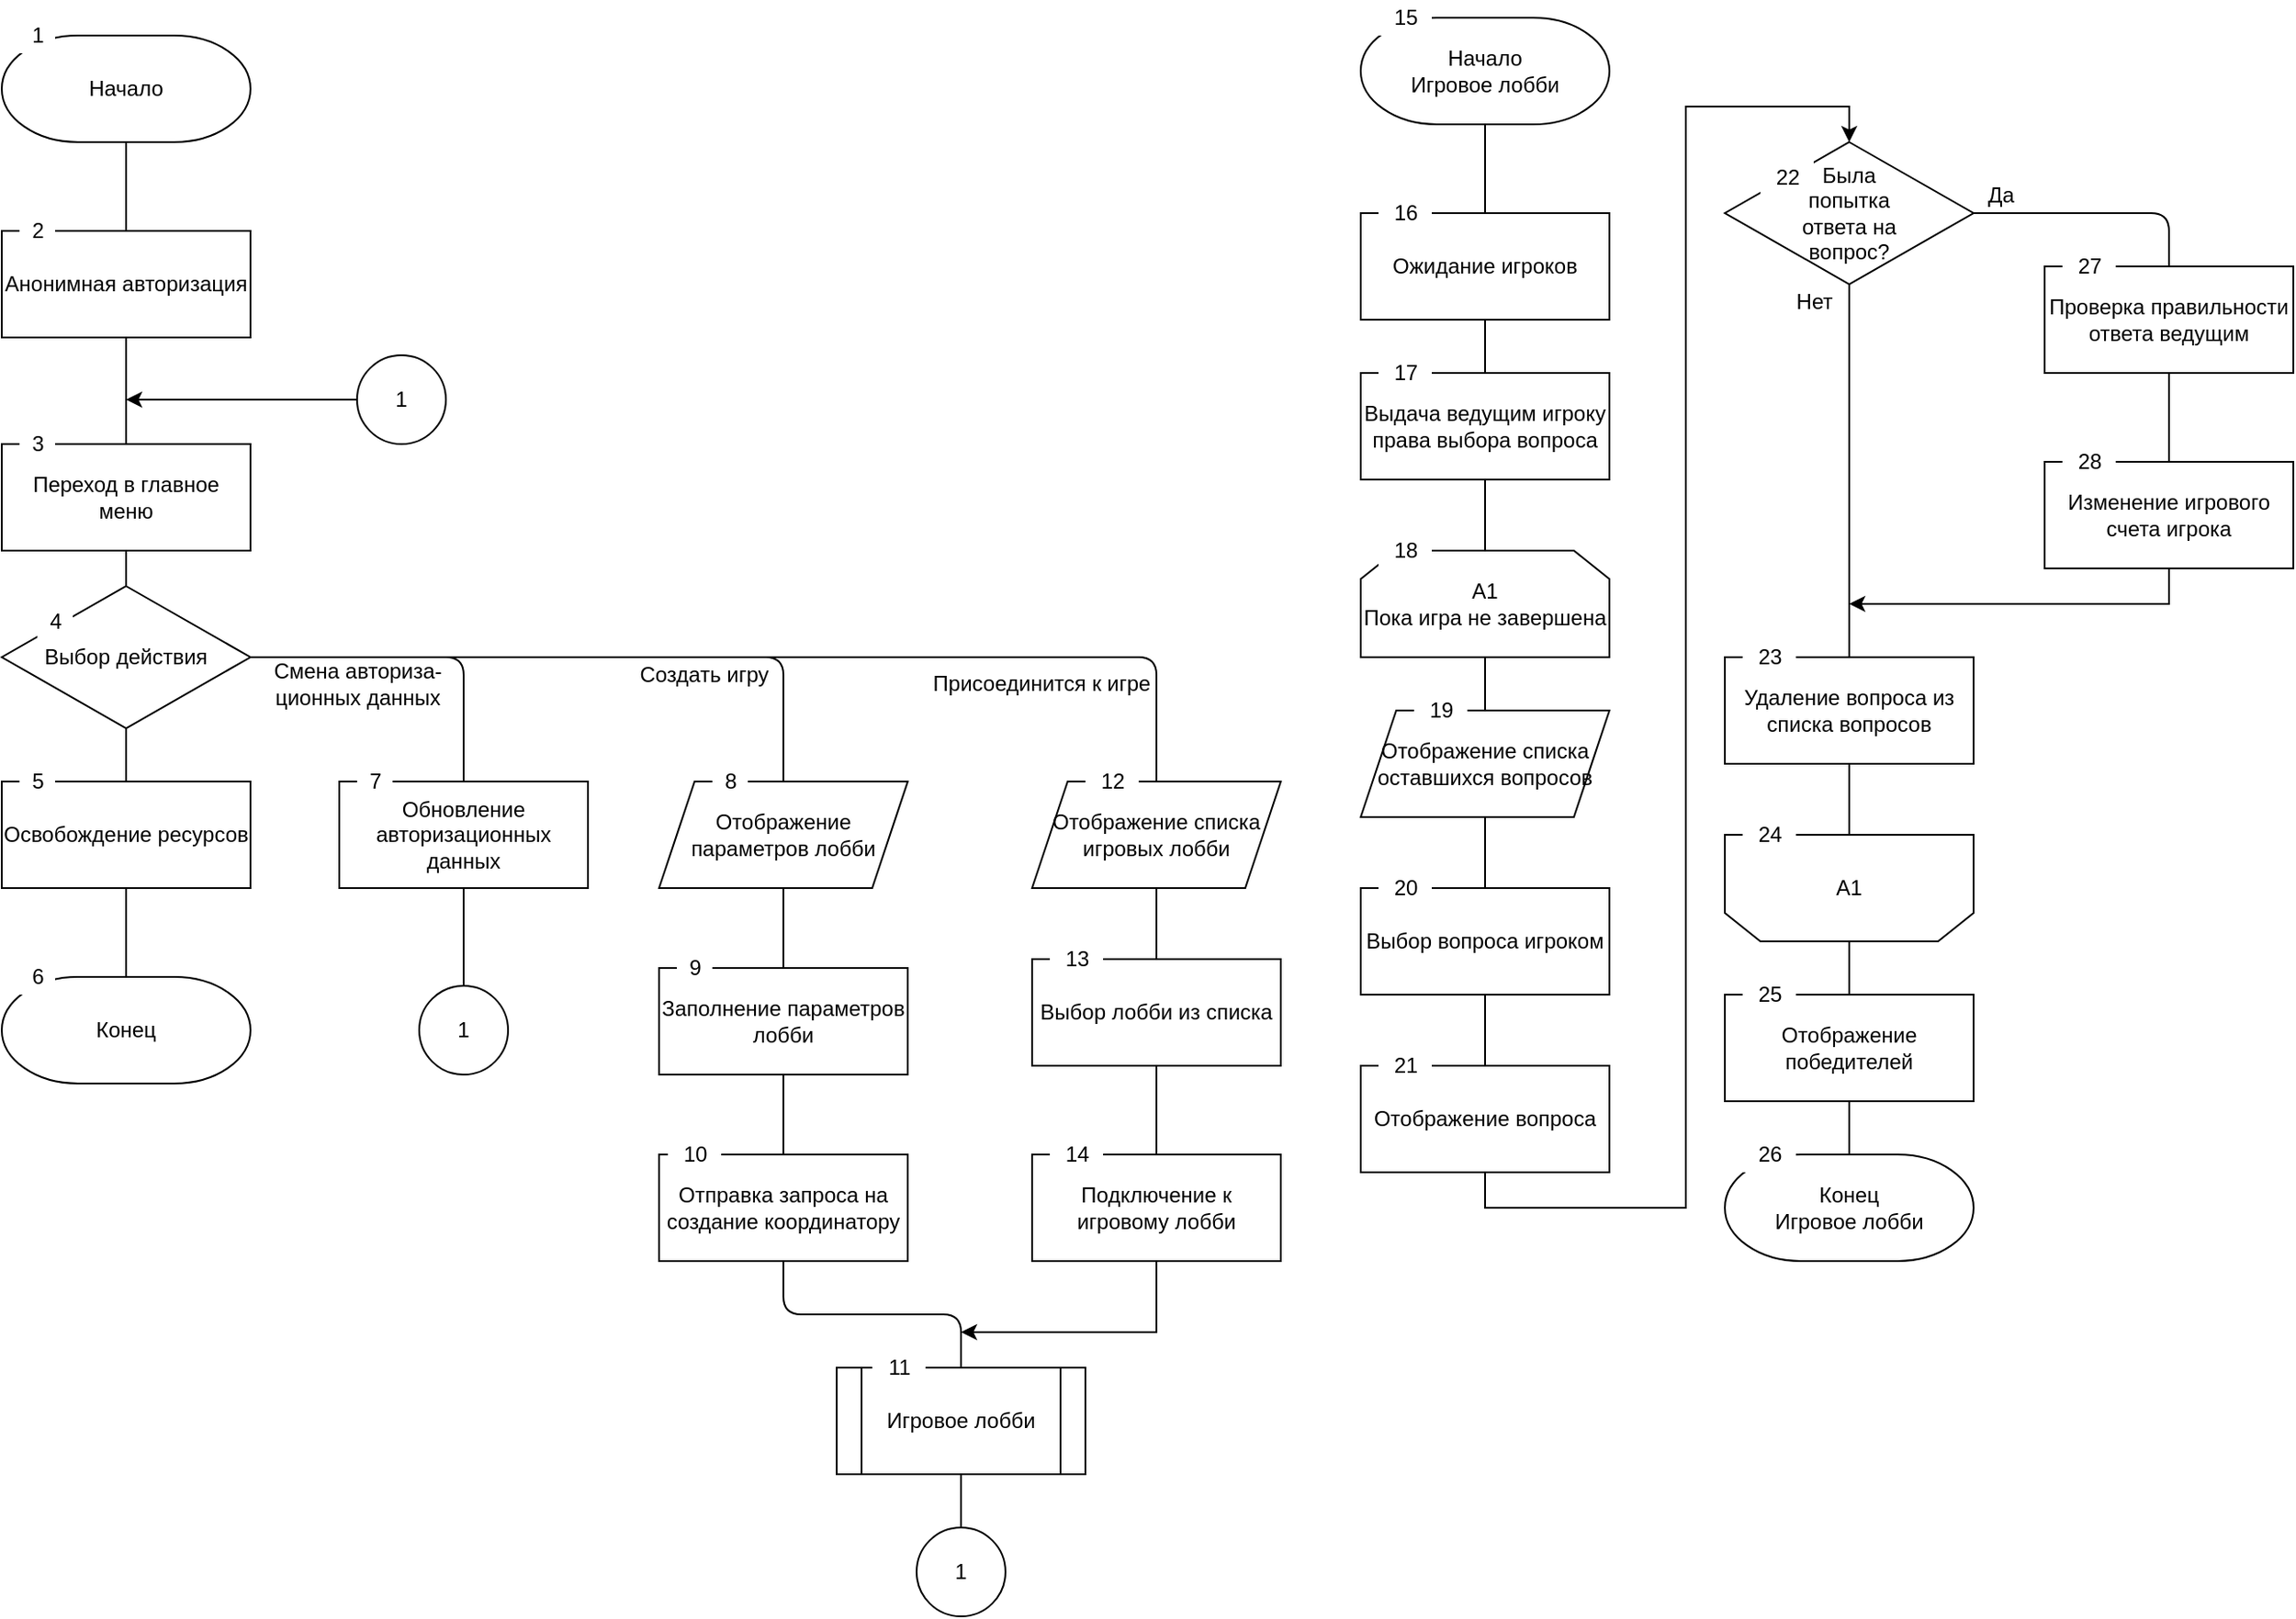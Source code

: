 <mxfile version="14.4.3" type="device"><diagram id="gBVzImfNDz74cVHBCHOD" name="Page-1"><mxGraphModel dx="1422" dy="1922" grid="1" gridSize="10" guides="1" tooltips="1" connect="1" arrows="1" fold="1" page="1" pageScale="1" pageWidth="850" pageHeight="1100" math="0" shadow="0"><root><mxCell id="0"/><mxCell id="1" parent="0"/><mxCell id="MDxPReBmt5E8EihdLjVZ-126" style="edgeStyle=orthogonalEdgeStyle;rounded=1;orthogonalLoop=1;jettySize=auto;html=1;entryX=0.5;entryY=0;entryDx=0;entryDy=0;endArrow=none;" parent="1" source="MDxPReBmt5E8EihdLjVZ-124" target="MDxPReBmt5E8EihdLjVZ-125" edge="1"><mxGeometry relative="1" as="geometry"/></mxCell><mxCell id="MDxPReBmt5E8EihdLjVZ-124" value="Начало" style="strokeWidth=1;html=1;shape=mxgraph.flowchart.terminator;whiteSpace=wrap;fontStyle=0" parent="1" vertex="1"><mxGeometry x="350" y="-1070" width="140" height="60" as="geometry"/></mxCell><mxCell id="MDxPReBmt5E8EihdLjVZ-131" style="edgeStyle=orthogonalEdgeStyle;rounded=1;orthogonalLoop=1;jettySize=auto;html=1;entryX=0.5;entryY=0;entryDx=0;entryDy=0;endArrow=none;" parent="1" source="MDxPReBmt5E8EihdLjVZ-125" target="MDxPReBmt5E8EihdLjVZ-127" edge="1"><mxGeometry relative="1" as="geometry"/></mxCell><mxCell id="MDxPReBmt5E8EihdLjVZ-125" value="Анонимная авторизация" style="rounded=0;whiteSpace=wrap;html=1;" parent="1" vertex="1"><mxGeometry x="350" y="-960" width="140" height="60" as="geometry"/></mxCell><mxCell id="MDxPReBmt5E8EihdLjVZ-132" style="edgeStyle=orthogonalEdgeStyle;rounded=1;orthogonalLoop=1;jettySize=auto;html=1;entryX=0.5;entryY=0;entryDx=0;entryDy=0;endArrow=none;" parent="1" source="MDxPReBmt5E8EihdLjVZ-127" target="MDxPReBmt5E8EihdLjVZ-128" edge="1"><mxGeometry relative="1" as="geometry"/></mxCell><mxCell id="MDxPReBmt5E8EihdLjVZ-127" value="Переход в главное меню" style="rounded=0;whiteSpace=wrap;html=1;" parent="1" vertex="1"><mxGeometry x="350" y="-840" width="140" height="60" as="geometry"/></mxCell><mxCell id="MDxPReBmt5E8EihdLjVZ-138" style="edgeStyle=orthogonalEdgeStyle;rounded=1;orthogonalLoop=1;jettySize=auto;html=1;entryX=0.5;entryY=0;entryDx=0;entryDy=0;endArrow=none;" parent="1" source="MDxPReBmt5E8EihdLjVZ-128" target="MDxPReBmt5E8EihdLjVZ-137" edge="1"><mxGeometry relative="1" as="geometry"/></mxCell><mxCell id="MDxPReBmt5E8EihdLjVZ-141" style="edgeStyle=orthogonalEdgeStyle;rounded=1;orthogonalLoop=1;jettySize=auto;html=1;entryX=0.5;entryY=0;entryDx=0;entryDy=0;endArrow=none;" parent="1" source="MDxPReBmt5E8EihdLjVZ-128" target="MDxPReBmt5E8EihdLjVZ-129" edge="1"><mxGeometry relative="1" as="geometry"/></mxCell><mxCell id="MDxPReBmt5E8EihdLjVZ-144" style="edgeStyle=orthogonalEdgeStyle;rounded=1;orthogonalLoop=1;jettySize=auto;html=1;entryX=0.5;entryY=0;entryDx=0;entryDy=0;endArrow=none;" parent="1" source="MDxPReBmt5E8EihdLjVZ-128" target="MDxPReBmt5E8EihdLjVZ-143" edge="1"><mxGeometry relative="1" as="geometry"/></mxCell><mxCell id="MDxPReBmt5E8EihdLjVZ-156" style="edgeStyle=orthogonalEdgeStyle;rounded=1;orthogonalLoop=1;jettySize=auto;html=1;exitX=1;exitY=0.5;exitDx=0;exitDy=0;entryX=0.5;entryY=0;entryDx=0;entryDy=0;endArrow=none;" parent="1" source="MDxPReBmt5E8EihdLjVZ-128" target="MDxPReBmt5E8EihdLjVZ-152" edge="1"><mxGeometry relative="1" as="geometry"/></mxCell><mxCell id="MDxPReBmt5E8EihdLjVZ-128" value="Выбор действия" style="rhombus;whiteSpace=wrap;html=1;strokeWidth=1;" parent="1" vertex="1"><mxGeometry x="350" y="-760" width="140" height="80" as="geometry"/></mxCell><mxCell id="MDxPReBmt5E8EihdLjVZ-135" style="edgeStyle=orthogonalEdgeStyle;rounded=1;orthogonalLoop=1;jettySize=auto;html=1;entryX=0.5;entryY=0;entryDx=0;entryDy=0;endArrow=none;" parent="1" source="MDxPReBmt5E8EihdLjVZ-129" target="MDxPReBmt5E8EihdLjVZ-134" edge="1"><mxGeometry relative="1" as="geometry"/></mxCell><mxCell id="MDxPReBmt5E8EihdLjVZ-129" value="Обновление авторизационных данных" style="rounded=0;whiteSpace=wrap;html=1;" parent="1" vertex="1"><mxGeometry x="540" y="-650" width="140" height="60" as="geometry"/></mxCell><mxCell id="MDxPReBmt5E8EihdLjVZ-133" style="edgeStyle=orthogonalEdgeStyle;rounded=0;orthogonalLoop=1;jettySize=auto;html=1;" parent="1" source="MDxPReBmt5E8EihdLjVZ-130" edge="1"><mxGeometry relative="1" as="geometry"><mxPoint x="420" y="-865" as="targetPoint"/></mxGeometry></mxCell><mxCell id="MDxPReBmt5E8EihdLjVZ-130" value="1" style="ellipse;whiteSpace=wrap;html=1;aspect=fixed;" parent="1" vertex="1"><mxGeometry x="550" y="-890" width="50" height="50" as="geometry"/></mxCell><mxCell id="MDxPReBmt5E8EihdLjVZ-134" value="1" style="ellipse;whiteSpace=wrap;html=1;aspect=fixed;" parent="1" vertex="1"><mxGeometry x="585" y="-535" width="50" height="50" as="geometry"/></mxCell><mxCell id="MDxPReBmt5E8EihdLjVZ-140" style="edgeStyle=orthogonalEdgeStyle;rounded=1;orthogonalLoop=1;jettySize=auto;html=1;entryX=0.5;entryY=0;entryDx=0;entryDy=0;entryPerimeter=0;endArrow=none;" parent="1" source="MDxPReBmt5E8EihdLjVZ-137" target="MDxPReBmt5E8EihdLjVZ-139" edge="1"><mxGeometry relative="1" as="geometry"/></mxCell><mxCell id="MDxPReBmt5E8EihdLjVZ-137" value="Освобождение ресурсов" style="rounded=0;whiteSpace=wrap;html=1;" parent="1" vertex="1"><mxGeometry x="350" y="-650" width="140" height="60" as="geometry"/></mxCell><mxCell id="MDxPReBmt5E8EihdLjVZ-139" value="Конец" style="strokeWidth=1;html=1;shape=mxgraph.flowchart.terminator;whiteSpace=wrap;fontStyle=0" parent="1" vertex="1"><mxGeometry x="350" y="-540" width="140" height="60" as="geometry"/></mxCell><mxCell id="MDxPReBmt5E8EihdLjVZ-169" style="edgeStyle=orthogonalEdgeStyle;rounded=1;orthogonalLoop=1;jettySize=auto;html=1;entryX=0.5;entryY=0;entryDx=0;entryDy=0;endArrow=none;" parent="1" source="MDxPReBmt5E8EihdLjVZ-143" target="MDxPReBmt5E8EihdLjVZ-165" edge="1"><mxGeometry relative="1" as="geometry"/></mxCell><mxCell id="MDxPReBmt5E8EihdLjVZ-143" value="Отображение списка игровых лобби" style="shape=parallelogram;perimeter=parallelogramPerimeter;whiteSpace=wrap;html=1;fixedSize=1;" parent="1" vertex="1"><mxGeometry x="930" y="-650" width="140" height="60" as="geometry"/></mxCell><mxCell id="MDxPReBmt5E8EihdLjVZ-167" style="edgeStyle=orthogonalEdgeStyle;rounded=1;orthogonalLoop=1;jettySize=auto;html=1;entryX=0.5;entryY=0;entryDx=0;entryDy=0;endArrow=none;" parent="1" source="MDxPReBmt5E8EihdLjVZ-147" target="MDxPReBmt5E8EihdLjVZ-163" edge="1"><mxGeometry relative="1" as="geometry"/></mxCell><mxCell id="MDxPReBmt5E8EihdLjVZ-147" value="Отправка запроса на создание координатору" style="rounded=0;whiteSpace=wrap;html=1;" parent="1" vertex="1"><mxGeometry x="720" y="-440" width="140" height="60" as="geometry"/></mxCell><mxCell id="MDxPReBmt5E8EihdLjVZ-149" value="Смена авториза-&lt;br&gt;ционных данных" style="text;html=1;align=center;verticalAlign=middle;resizable=0;points=[];autosize=1;" parent="1" vertex="1"><mxGeometry x="495" y="-720" width="110" height="30" as="geometry"/></mxCell><mxCell id="MDxPReBmt5E8EihdLjVZ-150" value="Создать игру" style="text;html=1;align=center;verticalAlign=middle;resizable=0;points=[];autosize=1;" parent="1" vertex="1"><mxGeometry x="700" y="-720" width="90" height="20" as="geometry"/></mxCell><mxCell id="MDxPReBmt5E8EihdLjVZ-157" style="edgeStyle=orthogonalEdgeStyle;rounded=1;orthogonalLoop=1;jettySize=auto;html=1;entryX=0.5;entryY=0;entryDx=0;entryDy=0;endArrow=none;" parent="1" source="MDxPReBmt5E8EihdLjVZ-152" target="MDxPReBmt5E8EihdLjVZ-153" edge="1"><mxGeometry relative="1" as="geometry"/></mxCell><mxCell id="MDxPReBmt5E8EihdLjVZ-152" value="Отображение параметров лобби" style="shape=parallelogram;perimeter=parallelogramPerimeter;whiteSpace=wrap;html=1;fixedSize=1;" parent="1" vertex="1"><mxGeometry x="720" y="-650" width="140" height="60" as="geometry"/></mxCell><mxCell id="MDxPReBmt5E8EihdLjVZ-158" style="edgeStyle=orthogonalEdgeStyle;rounded=1;orthogonalLoop=1;jettySize=auto;html=1;entryX=0.5;entryY=0;entryDx=0;entryDy=0;endArrow=none;" parent="1" source="MDxPReBmt5E8EihdLjVZ-153" target="MDxPReBmt5E8EihdLjVZ-147" edge="1"><mxGeometry relative="1" as="geometry"/></mxCell><mxCell id="MDxPReBmt5E8EihdLjVZ-153" value="Заполнение параметров лобби" style="rounded=0;whiteSpace=wrap;html=1;" parent="1" vertex="1"><mxGeometry x="720" y="-545" width="140" height="60" as="geometry"/></mxCell><mxCell id="MDxPReBmt5E8EihdLjVZ-228" style="edgeStyle=orthogonalEdgeStyle;rounded=1;orthogonalLoop=1;jettySize=auto;html=1;entryX=0.5;entryY=0;entryDx=0;entryDy=0;endArrow=none;" parent="1" source="MDxPReBmt5E8EihdLjVZ-163" target="MDxPReBmt5E8EihdLjVZ-227" edge="1"><mxGeometry relative="1" as="geometry"/></mxCell><mxCell id="MDxPReBmt5E8EihdLjVZ-163" value="Игровое лобби" style="shape=process;whiteSpace=wrap;html=1;backgroundOutline=1;" parent="1" vertex="1"><mxGeometry x="820" y="-320" width="140" height="60" as="geometry"/></mxCell><mxCell id="MDxPReBmt5E8EihdLjVZ-164" value="Присоединится к игре" style="text;html=1;align=center;verticalAlign=middle;resizable=0;points=[];autosize=1;" parent="1" vertex="1"><mxGeometry x="865" y="-715" width="140" height="20" as="geometry"/></mxCell><mxCell id="MDxPReBmt5E8EihdLjVZ-170" style="edgeStyle=orthogonalEdgeStyle;rounded=1;orthogonalLoop=1;jettySize=auto;html=1;entryX=0.5;entryY=0;entryDx=0;entryDy=0;endArrow=none;" parent="1" source="MDxPReBmt5E8EihdLjVZ-165" target="MDxPReBmt5E8EihdLjVZ-166" edge="1"><mxGeometry relative="1" as="geometry"/></mxCell><mxCell id="MDxPReBmt5E8EihdLjVZ-165" value="Выбор лобби из списка" style="rounded=0;whiteSpace=wrap;html=1;" parent="1" vertex="1"><mxGeometry x="930" y="-550" width="140" height="60" as="geometry"/></mxCell><mxCell id="MDxPReBmt5E8EihdLjVZ-168" style="edgeStyle=orthogonalEdgeStyle;rounded=0;orthogonalLoop=1;jettySize=auto;html=1;" parent="1" source="MDxPReBmt5E8EihdLjVZ-166" edge="1"><mxGeometry relative="1" as="geometry"><mxPoint x="890" y="-340" as="targetPoint"/><Array as="points"><mxPoint x="1000" y="-340"/></Array></mxGeometry></mxCell><mxCell id="MDxPReBmt5E8EihdLjVZ-166" value="Подключение к игровому лобби" style="rounded=0;whiteSpace=wrap;html=1;" parent="1" vertex="1"><mxGeometry x="930" y="-440" width="140" height="60" as="geometry"/></mxCell><mxCell id="MDxPReBmt5E8EihdLjVZ-191" style="edgeStyle=orthogonalEdgeStyle;rounded=1;orthogonalLoop=1;jettySize=auto;html=1;entryX=0.5;entryY=0;entryDx=0;entryDy=0;endArrow=none;" parent="1" source="MDxPReBmt5E8EihdLjVZ-171" target="MDxPReBmt5E8EihdLjVZ-173" edge="1"><mxGeometry relative="1" as="geometry"/></mxCell><mxCell id="MDxPReBmt5E8EihdLjVZ-171" value="Начало&lt;br&gt;Игровое лобби" style="strokeWidth=1;html=1;shape=mxgraph.flowchart.terminator;whiteSpace=wrap;fontStyle=0" parent="1" vertex="1"><mxGeometry x="1115" y="-1080" width="140" height="60" as="geometry"/></mxCell><mxCell id="MDxPReBmt5E8EihdLjVZ-172" value="Конец&lt;br&gt;Игровое лобби" style="strokeWidth=1;html=1;shape=mxgraph.flowchart.terminator;whiteSpace=wrap;fontStyle=0" parent="1" vertex="1"><mxGeometry x="1320" y="-440" width="140" height="60" as="geometry"/></mxCell><mxCell id="MDxPReBmt5E8EihdLjVZ-192" style="edgeStyle=orthogonalEdgeStyle;rounded=1;orthogonalLoop=1;jettySize=auto;html=1;entryX=0.5;entryY=0;entryDx=0;entryDy=0;endArrow=none;" parent="1" source="MDxPReBmt5E8EihdLjVZ-173" target="MDxPReBmt5E8EihdLjVZ-182" edge="1"><mxGeometry relative="1" as="geometry"/></mxCell><mxCell id="MDxPReBmt5E8EihdLjVZ-173" value="Ожидание игроков" style="rounded=0;whiteSpace=wrap;html=1;" parent="1" vertex="1"><mxGeometry x="1115" y="-970" width="140" height="60" as="geometry"/></mxCell><mxCell id="MDxPReBmt5E8EihdLjVZ-194" style="edgeStyle=orthogonalEdgeStyle;rounded=1;orthogonalLoop=1;jettySize=auto;html=1;entryX=0.5;entryY=0;entryDx=0;entryDy=0;endArrow=none;" parent="1" source="MDxPReBmt5E8EihdLjVZ-174" target="MDxPReBmt5E8EihdLjVZ-176" edge="1"><mxGeometry relative="1" as="geometry"/></mxCell><mxCell id="MDxPReBmt5E8EihdLjVZ-174" value="A1&lt;br&gt;Пока игра не завершена" style="shape=loopLimit;whiteSpace=wrap;html=1;" parent="1" vertex="1"><mxGeometry x="1115" y="-780" width="140" height="60" as="geometry"/></mxCell><mxCell id="IU2rlW9VqsM8Zx5YM6_r-4" style="edgeStyle=orthogonalEdgeStyle;rounded=1;orthogonalLoop=1;jettySize=auto;html=1;entryX=0.5;entryY=0;entryDx=0;entryDy=0;endArrow=none;" parent="1" source="MDxPReBmt5E8EihdLjVZ-175" target="IU2rlW9VqsM8Zx5YM6_r-3" edge="1"><mxGeometry relative="1" as="geometry"/></mxCell><mxCell id="MDxPReBmt5E8EihdLjVZ-175" value="A1" style="shape=loopLimit;whiteSpace=wrap;html=1;direction=west;" parent="1" vertex="1"><mxGeometry x="1320" y="-620" width="140" height="60" as="geometry"/></mxCell><mxCell id="MDxPReBmt5E8EihdLjVZ-195" style="edgeStyle=orthogonalEdgeStyle;rounded=1;orthogonalLoop=1;jettySize=auto;html=1;entryX=0.5;entryY=0;entryDx=0;entryDy=0;endArrow=none;" parent="1" source="MDxPReBmt5E8EihdLjVZ-176" target="MDxPReBmt5E8EihdLjVZ-177" edge="1"><mxGeometry relative="1" as="geometry"/></mxCell><mxCell id="MDxPReBmt5E8EihdLjVZ-176" value="Отображение списка оставшихся вопросов" style="shape=parallelogram;perimeter=parallelogramPerimeter;whiteSpace=wrap;html=1;fixedSize=1;" parent="1" vertex="1"><mxGeometry x="1115" y="-690" width="140" height="60" as="geometry"/></mxCell><mxCell id="MDxPReBmt5E8EihdLjVZ-196" style="edgeStyle=orthogonalEdgeStyle;rounded=1;orthogonalLoop=1;jettySize=auto;html=1;entryX=0.5;entryY=0;entryDx=0;entryDy=0;endArrow=none;" parent="1" source="MDxPReBmt5E8EihdLjVZ-177" target="MDxPReBmt5E8EihdLjVZ-178" edge="1"><mxGeometry relative="1" as="geometry"/></mxCell><mxCell id="MDxPReBmt5E8EihdLjVZ-177" value="Выбор вопроса игроком" style="rounded=0;whiteSpace=wrap;html=1;" parent="1" vertex="1"><mxGeometry x="1115" y="-590" width="140" height="60" as="geometry"/></mxCell><mxCell id="Xwxth5nd85HTE-NcZ9Iz-3" style="edgeStyle=orthogonalEdgeStyle;rounded=0;orthogonalLoop=1;jettySize=auto;html=1;entryX=0.5;entryY=0;entryDx=0;entryDy=0;" edge="1" parent="1" source="MDxPReBmt5E8EihdLjVZ-178" target="MDxPReBmt5E8EihdLjVZ-183"><mxGeometry relative="1" as="geometry"><mxPoint x="1185" y="-390" as="targetPoint"/><Array as="points"><mxPoint x="1185" y="-410"/><mxPoint x="1298" y="-410"/><mxPoint x="1298" y="-1030"/><mxPoint x="1390" y="-1030"/></Array></mxGeometry></mxCell><mxCell id="MDxPReBmt5E8EihdLjVZ-178" value="Отображение вопроса" style="rounded=0;whiteSpace=wrap;html=1;" parent="1" vertex="1"><mxGeometry x="1115" y="-490" width="140" height="60" as="geometry"/></mxCell><mxCell id="MDxPReBmt5E8EihdLjVZ-187" style="edgeStyle=orthogonalEdgeStyle;rounded=1;orthogonalLoop=1;jettySize=auto;html=1;entryX=0.5;entryY=0;entryDx=0;entryDy=0;endArrow=none;" parent="1" source="MDxPReBmt5E8EihdLjVZ-180" target="MDxPReBmt5E8EihdLjVZ-181" edge="1"><mxGeometry relative="1" as="geometry"/></mxCell><mxCell id="MDxPReBmt5E8EihdLjVZ-180" value="Проверка правильности ответа ведущим" style="rounded=0;whiteSpace=wrap;html=1;" parent="1" vertex="1"><mxGeometry x="1500" y="-940" width="140" height="60" as="geometry"/></mxCell><mxCell id="MDxPReBmt5E8EihdLjVZ-190" style="edgeStyle=orthogonalEdgeStyle;rounded=0;orthogonalLoop=1;jettySize=auto;html=1;" parent="1" source="MDxPReBmt5E8EihdLjVZ-181" edge="1"><mxGeometry relative="1" as="geometry"><mxPoint x="1390" y="-750" as="targetPoint"/><Array as="points"><mxPoint x="1570" y="-750"/></Array></mxGeometry></mxCell><mxCell id="MDxPReBmt5E8EihdLjVZ-181" value="Изменение игрового счета игрока" style="rounded=0;whiteSpace=wrap;html=1;" parent="1" vertex="1"><mxGeometry x="1500" y="-830" width="140" height="60" as="geometry"/></mxCell><mxCell id="MDxPReBmt5E8EihdLjVZ-193" style="edgeStyle=orthogonalEdgeStyle;rounded=1;orthogonalLoop=1;jettySize=auto;html=1;entryX=0.5;entryY=0;entryDx=0;entryDy=0;endArrow=none;" parent="1" source="MDxPReBmt5E8EihdLjVZ-182" target="MDxPReBmt5E8EihdLjVZ-174" edge="1"><mxGeometry relative="1" as="geometry"/></mxCell><mxCell id="MDxPReBmt5E8EihdLjVZ-182" value="Выдача ведущим игроку права выбора вопроса" style="rounded=0;whiteSpace=wrap;html=1;" parent="1" vertex="1"><mxGeometry x="1115" y="-880" width="140" height="60" as="geometry"/></mxCell><mxCell id="MDxPReBmt5E8EihdLjVZ-185" style="edgeStyle=orthogonalEdgeStyle;rounded=1;orthogonalLoop=1;jettySize=auto;html=1;entryX=0.5;entryY=0;entryDx=0;entryDy=0;endArrow=none;" parent="1" source="MDxPReBmt5E8EihdLjVZ-183" target="MDxPReBmt5E8EihdLjVZ-180" edge="1"><mxGeometry relative="1" as="geometry"/></mxCell><mxCell id="MDxPReBmt5E8EihdLjVZ-189" style="edgeStyle=orthogonalEdgeStyle;rounded=1;orthogonalLoop=1;jettySize=auto;html=1;entryX=0.5;entryY=0;entryDx=0;entryDy=0;endArrow=none;" parent="1" source="MDxPReBmt5E8EihdLjVZ-183" target="MDxPReBmt5E8EihdLjVZ-188" edge="1"><mxGeometry relative="1" as="geometry"/></mxCell><mxCell id="MDxPReBmt5E8EihdLjVZ-183" value="Была &lt;br&gt;попытка &lt;br&gt;ответа на &lt;br&gt;вопрос?" style="rhombus;whiteSpace=wrap;html=1;strokeWidth=1;" parent="1" vertex="1"><mxGeometry x="1320" y="-1010" width="140" height="80" as="geometry"/></mxCell><mxCell id="MDxPReBmt5E8EihdLjVZ-198" style="edgeStyle=orthogonalEdgeStyle;rounded=1;orthogonalLoop=1;jettySize=auto;html=1;entryX=0.5;entryY=1;entryDx=0;entryDy=0;endArrow=none;" parent="1" source="MDxPReBmt5E8EihdLjVZ-188" target="MDxPReBmt5E8EihdLjVZ-175" edge="1"><mxGeometry relative="1" as="geometry"/></mxCell><mxCell id="MDxPReBmt5E8EihdLjVZ-188" value="Удаление вопроса из списка вопросов" style="rounded=0;whiteSpace=wrap;html=1;" parent="1" vertex="1"><mxGeometry x="1320" y="-720" width="140" height="60" as="geometry"/></mxCell><mxCell id="MDxPReBmt5E8EihdLjVZ-200" value="1" style="text;html=1;align=center;verticalAlign=middle;resizable=0;points=[];autosize=1;fillColor=#ffffff;" parent="1" vertex="1"><mxGeometry x="360" y="-1080" width="20" height="20" as="geometry"/></mxCell><mxCell id="MDxPReBmt5E8EihdLjVZ-201" value="2" style="text;html=1;align=center;verticalAlign=middle;resizable=0;points=[];autosize=1;fillColor=#ffffff;" parent="1" vertex="1"><mxGeometry x="360" y="-970" width="20" height="20" as="geometry"/></mxCell><mxCell id="MDxPReBmt5E8EihdLjVZ-202" value="3" style="text;html=1;align=center;verticalAlign=middle;resizable=0;points=[];autosize=1;fillColor=#ffffff;" parent="1" vertex="1"><mxGeometry x="360" y="-850" width="20" height="20" as="geometry"/></mxCell><mxCell id="MDxPReBmt5E8EihdLjVZ-203" value="4" style="text;html=1;align=center;verticalAlign=middle;resizable=0;points=[];autosize=1;fillColor=#ffffff;" parent="1" vertex="1"><mxGeometry x="370" y="-750" width="20" height="20" as="geometry"/></mxCell><mxCell id="MDxPReBmt5E8EihdLjVZ-204" value="5" style="text;html=1;align=center;verticalAlign=middle;resizable=0;points=[];autosize=1;fillColor=#ffffff;" parent="1" vertex="1"><mxGeometry x="360" y="-660" width="20" height="20" as="geometry"/></mxCell><mxCell id="MDxPReBmt5E8EihdLjVZ-205" value="6" style="text;html=1;align=center;verticalAlign=middle;resizable=0;points=[];autosize=1;fillColor=#ffffff;" parent="1" vertex="1"><mxGeometry x="360" y="-550" width="20" height="20" as="geometry"/></mxCell><mxCell id="MDxPReBmt5E8EihdLjVZ-206" value="7" style="text;html=1;align=center;verticalAlign=middle;resizable=0;points=[];autosize=1;fillColor=#ffffff;" parent="1" vertex="1"><mxGeometry x="550" y="-660" width="20" height="20" as="geometry"/></mxCell><mxCell id="MDxPReBmt5E8EihdLjVZ-207" value="8" style="text;html=1;align=center;verticalAlign=middle;resizable=0;points=[];autosize=1;fillColor=#ffffff;" parent="1" vertex="1"><mxGeometry x="750" y="-660" width="20" height="20" as="geometry"/></mxCell><mxCell id="MDxPReBmt5E8EihdLjVZ-208" value="9" style="text;html=1;align=center;verticalAlign=middle;resizable=0;points=[];autosize=1;fillColor=#ffffff;" parent="1" vertex="1"><mxGeometry x="730" y="-555" width="20" height="20" as="geometry"/></mxCell><mxCell id="MDxPReBmt5E8EihdLjVZ-209" value="10" style="text;html=1;align=center;verticalAlign=middle;resizable=0;points=[];autosize=1;fillColor=#ffffff;" parent="1" vertex="1"><mxGeometry x="725" y="-450" width="30" height="20" as="geometry"/></mxCell><mxCell id="MDxPReBmt5E8EihdLjVZ-210" value="11" style="text;html=1;align=center;verticalAlign=middle;resizable=0;points=[];autosize=1;fillColor=#ffffff;" parent="1" vertex="1"><mxGeometry x="840" y="-330" width="30" height="20" as="geometry"/></mxCell><mxCell id="MDxPReBmt5E8EihdLjVZ-211" value="12" style="text;html=1;align=center;verticalAlign=middle;resizable=0;points=[];autosize=1;fillColor=#ffffff;" parent="1" vertex="1"><mxGeometry x="960" y="-660" width="30" height="20" as="geometry"/></mxCell><mxCell id="MDxPReBmt5E8EihdLjVZ-212" value="13" style="text;html=1;align=center;verticalAlign=middle;resizable=0;points=[];autosize=1;fillColor=#ffffff;" parent="1" vertex="1"><mxGeometry x="940" y="-560" width="30" height="20" as="geometry"/></mxCell><mxCell id="MDxPReBmt5E8EihdLjVZ-213" value="14" style="text;html=1;align=center;verticalAlign=middle;resizable=0;points=[];autosize=1;fillColor=#ffffff;" parent="1" vertex="1"><mxGeometry x="940" y="-450" width="30" height="20" as="geometry"/></mxCell><mxCell id="MDxPReBmt5E8EihdLjVZ-214" value="15" style="text;html=1;align=center;verticalAlign=middle;resizable=0;points=[];autosize=1;fillColor=#ffffff;" parent="1" vertex="1"><mxGeometry x="1125" y="-1090" width="30" height="20" as="geometry"/></mxCell><mxCell id="MDxPReBmt5E8EihdLjVZ-215" value="16" style="text;html=1;align=center;verticalAlign=middle;resizable=0;points=[];autosize=1;fillColor=#ffffff;" parent="1" vertex="1"><mxGeometry x="1125" y="-980" width="30" height="20" as="geometry"/></mxCell><mxCell id="MDxPReBmt5E8EihdLjVZ-216" value="17" style="text;html=1;align=center;verticalAlign=middle;resizable=0;points=[];autosize=1;fillColor=#ffffff;" parent="1" vertex="1"><mxGeometry x="1125" y="-890" width="30" height="20" as="geometry"/></mxCell><mxCell id="MDxPReBmt5E8EihdLjVZ-217" value="18" style="text;html=1;align=center;verticalAlign=middle;resizable=0;points=[];autosize=1;fillColor=#ffffff;" parent="1" vertex="1"><mxGeometry x="1125" y="-790" width="30" height="20" as="geometry"/></mxCell><mxCell id="MDxPReBmt5E8EihdLjVZ-218" value="19" style="text;html=1;align=center;verticalAlign=middle;resizable=0;points=[];autosize=1;fillColor=#ffffff;" parent="1" vertex="1"><mxGeometry x="1145" y="-700" width="30" height="20" as="geometry"/></mxCell><mxCell id="MDxPReBmt5E8EihdLjVZ-219" value="20" style="text;html=1;align=center;verticalAlign=middle;resizable=0;points=[];autosize=1;fillColor=#ffffff;" parent="1" vertex="1"><mxGeometry x="1125" y="-600" width="30" height="20" as="geometry"/></mxCell><mxCell id="MDxPReBmt5E8EihdLjVZ-220" value="21" style="text;html=1;align=center;verticalAlign=middle;resizable=0;points=[];autosize=1;fillColor=#ffffff;" parent="1" vertex="1"><mxGeometry x="1125" y="-500" width="30" height="20" as="geometry"/></mxCell><mxCell id="MDxPReBmt5E8EihdLjVZ-221" value="22" style="text;html=1;align=center;verticalAlign=middle;resizable=0;points=[];autosize=1;fillColor=#ffffff;" parent="1" vertex="1"><mxGeometry x="1340" y="-1000" width="30" height="20" as="geometry"/></mxCell><mxCell id="MDxPReBmt5E8EihdLjVZ-222" value="23" style="text;html=1;align=center;verticalAlign=middle;resizable=0;points=[];autosize=1;fillColor=#ffffff;" parent="1" vertex="1"><mxGeometry x="1330" y="-730" width="30" height="20" as="geometry"/></mxCell><mxCell id="MDxPReBmt5E8EihdLjVZ-223" value="24" style="text;html=1;align=center;verticalAlign=middle;resizable=0;points=[];autosize=1;fillColor=#ffffff;" parent="1" vertex="1"><mxGeometry x="1330" y="-630" width="30" height="20" as="geometry"/></mxCell><mxCell id="MDxPReBmt5E8EihdLjVZ-224" value="26" style="text;html=1;align=center;verticalAlign=middle;resizable=0;points=[];autosize=1;fillColor=#ffffff;" parent="1" vertex="1"><mxGeometry x="1330" y="-450" width="30" height="20" as="geometry"/></mxCell><mxCell id="MDxPReBmt5E8EihdLjVZ-225" value="27" style="text;html=1;align=center;verticalAlign=middle;resizable=0;points=[];autosize=1;fillColor=#ffffff;" parent="1" vertex="1"><mxGeometry x="1510" y="-950" width="30" height="20" as="geometry"/></mxCell><mxCell id="MDxPReBmt5E8EihdLjVZ-226" value="28" style="text;html=1;align=center;verticalAlign=middle;resizable=0;points=[];autosize=1;fillColor=#ffffff;" parent="1" vertex="1"><mxGeometry x="1510" y="-840" width="30" height="20" as="geometry"/></mxCell><mxCell id="MDxPReBmt5E8EihdLjVZ-227" value="1" style="ellipse;whiteSpace=wrap;html=1;aspect=fixed;" parent="1" vertex="1"><mxGeometry x="865" y="-230" width="50" height="50" as="geometry"/></mxCell><mxCell id="IU2rlW9VqsM8Zx5YM6_r-1" value="Нет" style="text;html=1;align=center;verticalAlign=middle;resizable=0;points=[];autosize=1;" parent="1" vertex="1"><mxGeometry x="1350" y="-930" width="40" height="20" as="geometry"/></mxCell><mxCell id="IU2rlW9VqsM8Zx5YM6_r-2" value="Да" style="text;html=1;align=center;verticalAlign=middle;resizable=0;points=[];autosize=1;" parent="1" vertex="1"><mxGeometry x="1460" y="-990" width="30" height="20" as="geometry"/></mxCell><mxCell id="IU2rlW9VqsM8Zx5YM6_r-5" style="edgeStyle=orthogonalEdgeStyle;rounded=1;orthogonalLoop=1;jettySize=auto;html=1;entryX=0.5;entryY=0;entryDx=0;entryDy=0;entryPerimeter=0;endArrow=none;" parent="1" source="IU2rlW9VqsM8Zx5YM6_r-3" target="MDxPReBmt5E8EihdLjVZ-172" edge="1"><mxGeometry relative="1" as="geometry"/></mxCell><mxCell id="IU2rlW9VqsM8Zx5YM6_r-3" value="Отображение победителей" style="rounded=0;whiteSpace=wrap;html=1;" parent="1" vertex="1"><mxGeometry x="1320" y="-530" width="140" height="60" as="geometry"/></mxCell><mxCell id="IU2rlW9VqsM8Zx5YM6_r-6" value="25" style="text;html=1;align=center;verticalAlign=middle;resizable=0;points=[];autosize=1;fillColor=#ffffff;" parent="1" vertex="1"><mxGeometry x="1330" y="-540" width="30" height="20" as="geometry"/></mxCell></root></mxGraphModel></diagram></mxfile>